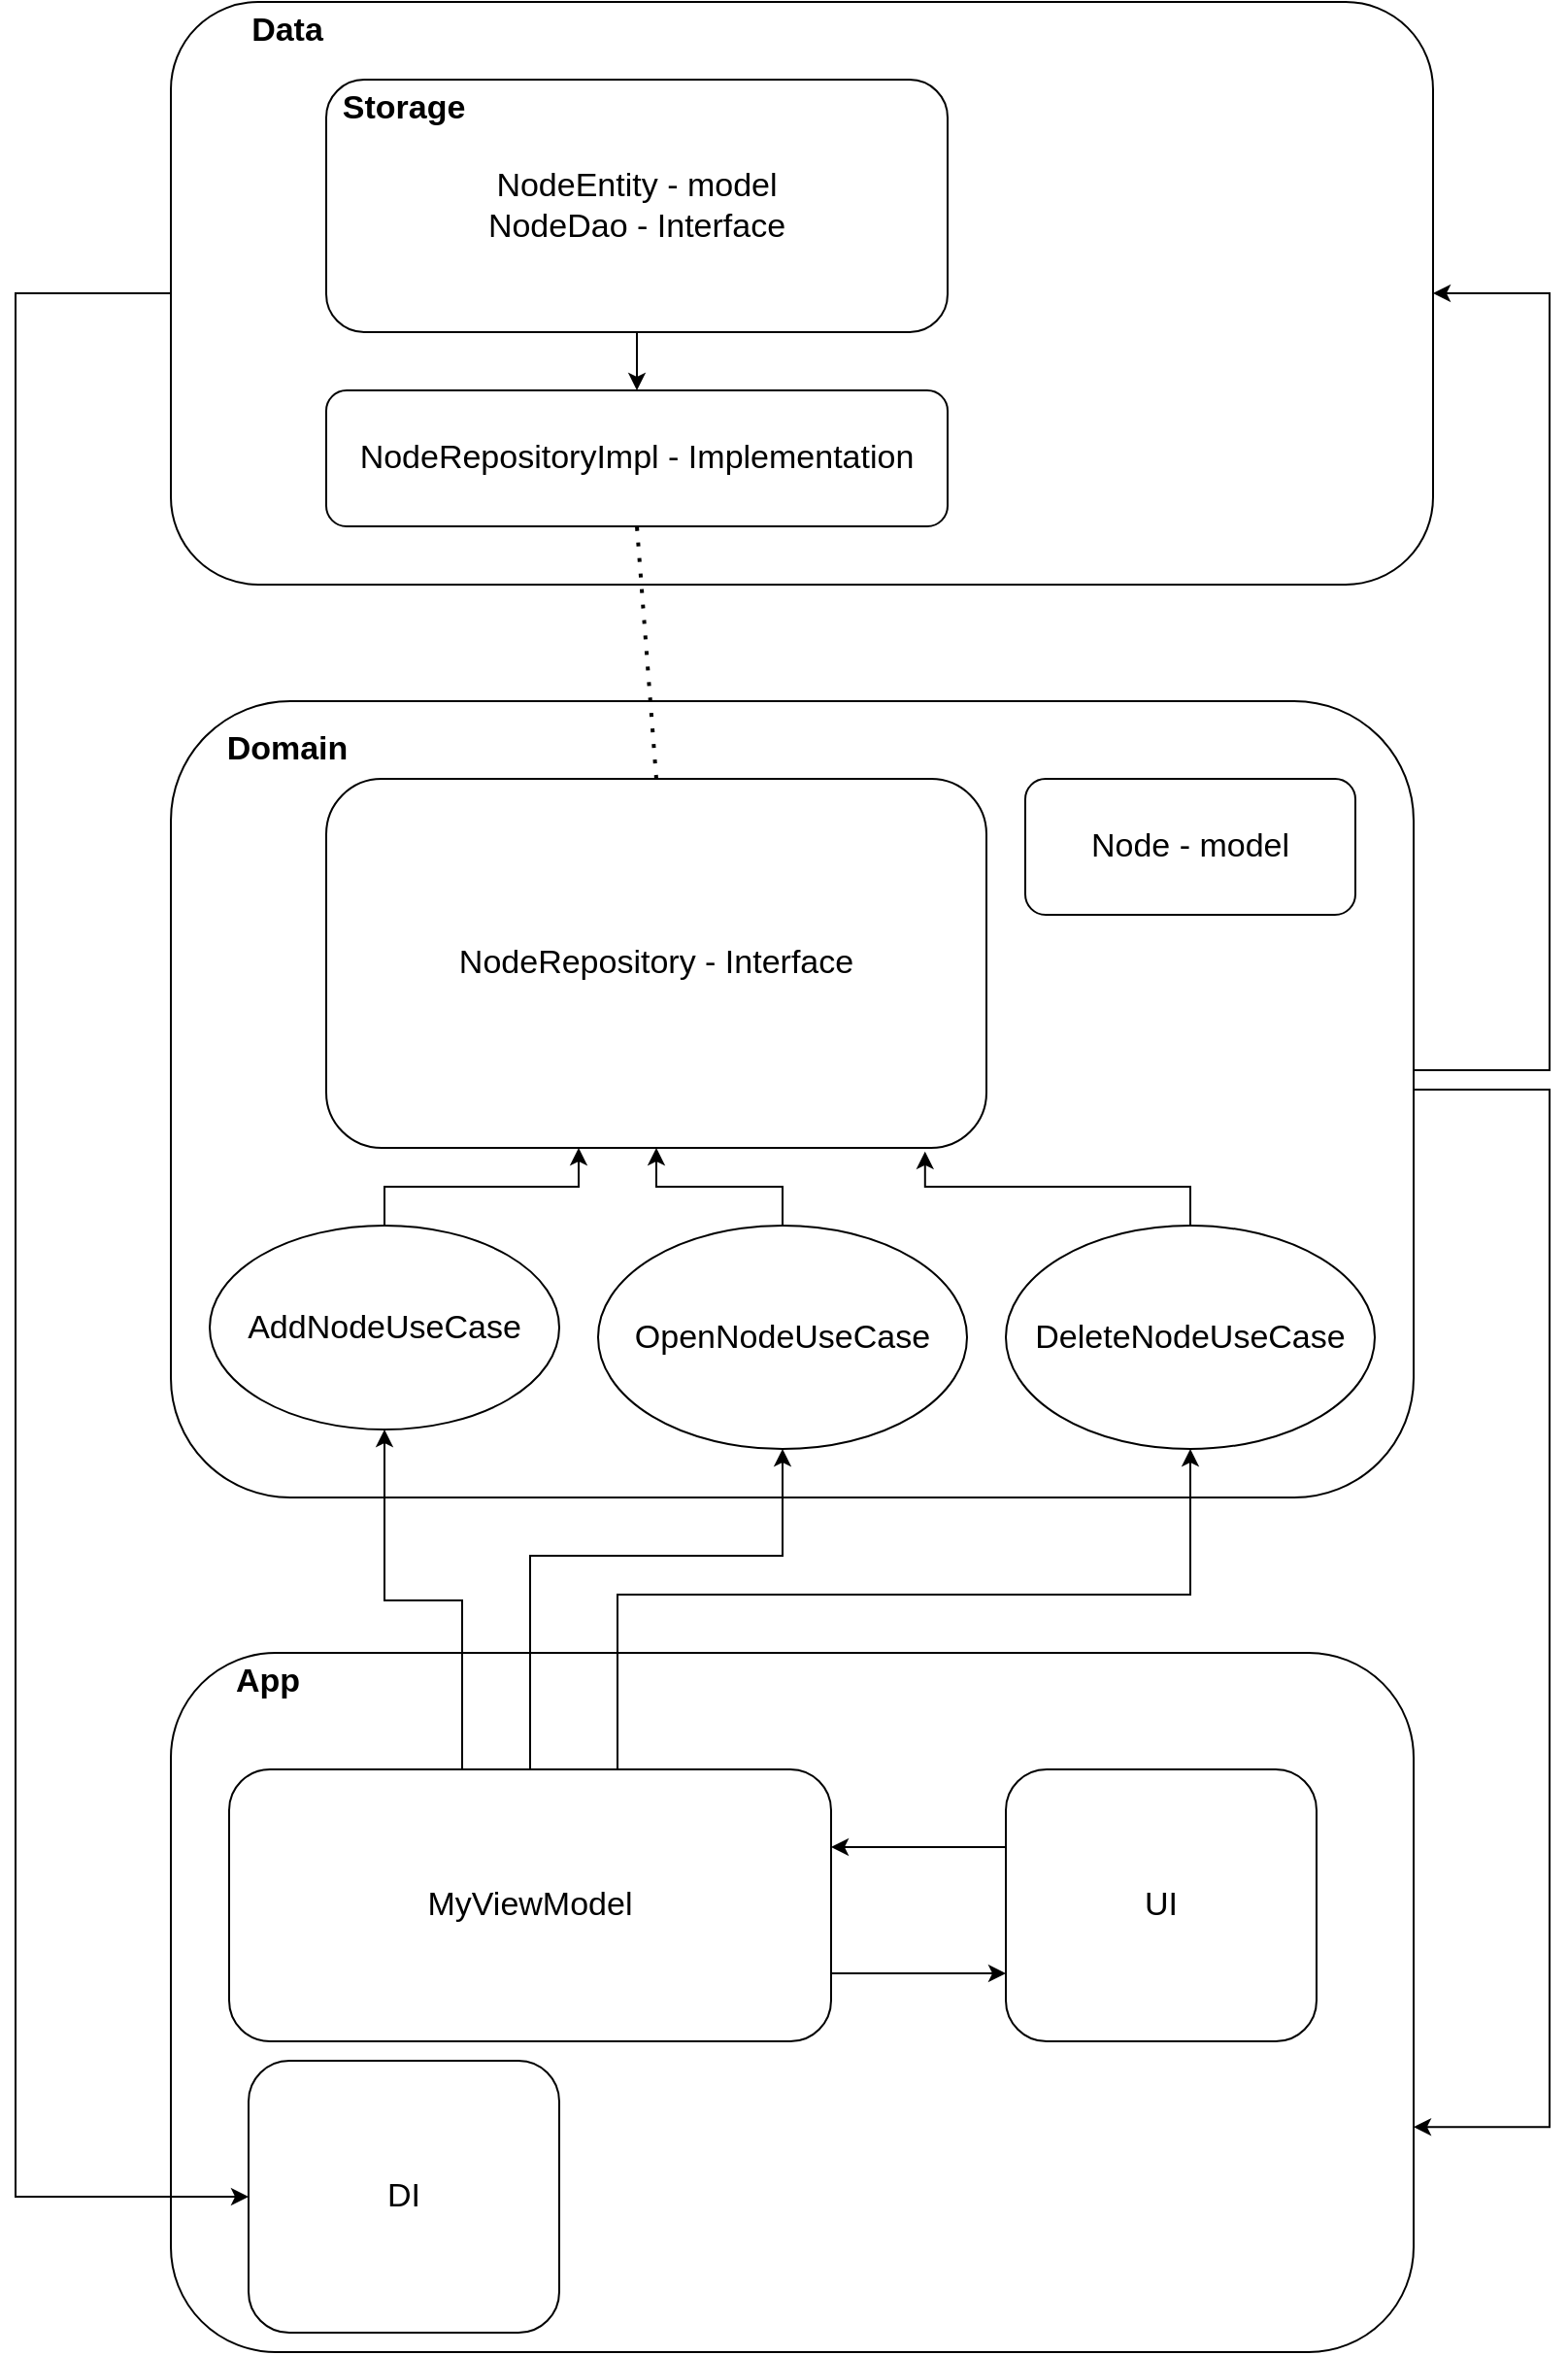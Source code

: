 <mxfile version="24.4.9" type="device">
  <diagram name="Page-1" id="OSTX6cMXAhVH63wGWwhI">
    <mxGraphModel dx="1291" dy="1525" grid="1" gridSize="10" guides="1" tooltips="1" connect="1" arrows="1" fold="1" page="1" pageScale="1" pageWidth="850" pageHeight="1100" math="0" shadow="0">
      <root>
        <mxCell id="0" />
        <mxCell id="1" parent="0" />
        <mxCell id="K59KaKakso3qwV7EcEbq-1" value="" style="rounded=1;whiteSpace=wrap;html=1;fontSize=17;" vertex="1" parent="1">
          <mxGeometry x="100" y="60" width="650" height="300" as="geometry" />
        </mxCell>
        <mxCell id="K59KaKakso3qwV7EcEbq-36" style="edgeStyle=orthogonalEdgeStyle;rounded=0;orthogonalLoop=1;jettySize=auto;html=1;entryX=1;entryY=0.5;entryDx=0;entryDy=0;" edge="1" parent="1" source="K59KaKakso3qwV7EcEbq-2" target="K59KaKakso3qwV7EcEbq-1">
          <mxGeometry relative="1" as="geometry">
            <Array as="points">
              <mxPoint x="810" y="610" />
              <mxPoint x="810" y="210" />
            </Array>
          </mxGeometry>
        </mxCell>
        <mxCell id="K59KaKakso3qwV7EcEbq-2" value="" style="rounded=1;whiteSpace=wrap;html=1;fontSize=17;" vertex="1" parent="1">
          <mxGeometry x="100" y="420" width="640" height="410" as="geometry" />
        </mxCell>
        <mxCell id="K59KaKakso3qwV7EcEbq-3" value="" style="rounded=1;whiteSpace=wrap;html=1;fontSize=17;" vertex="1" parent="1">
          <mxGeometry x="100" y="910" width="640" height="360" as="geometry" />
        </mxCell>
        <mxCell id="K59KaKakso3qwV7EcEbq-4" value="Data" style="text;html=1;align=center;verticalAlign=middle;whiteSpace=wrap;rounded=0;fontSize=17;fontStyle=1" vertex="1" parent="1">
          <mxGeometry x="130" y="60" width="60" height="30" as="geometry" />
        </mxCell>
        <mxCell id="K59KaKakso3qwV7EcEbq-5" value="Domain" style="text;html=1;align=center;verticalAlign=middle;whiteSpace=wrap;rounded=0;fontSize=17;fontStyle=1" vertex="1" parent="1">
          <mxGeometry x="130" y="430" width="60" height="30" as="geometry" />
        </mxCell>
        <mxCell id="K59KaKakso3qwV7EcEbq-6" value="App" style="text;html=1;align=center;verticalAlign=middle;whiteSpace=wrap;rounded=0;fontSize=17;fontStyle=1" vertex="1" parent="1">
          <mxGeometry x="120" y="910" width="60" height="30" as="geometry" />
        </mxCell>
        <mxCell id="K59KaKakso3qwV7EcEbq-17" style="edgeStyle=orthogonalEdgeStyle;rounded=0;orthogonalLoop=1;jettySize=auto;html=1;entryX=0.5;entryY=1;entryDx=0;entryDy=0;" edge="1" parent="1" source="K59KaKakso3qwV7EcEbq-7" target="K59KaKakso3qwV7EcEbq-11">
          <mxGeometry relative="1" as="geometry">
            <Array as="points">
              <mxPoint x="250" y="883" />
              <mxPoint x="210" y="883" />
            </Array>
          </mxGeometry>
        </mxCell>
        <mxCell id="K59KaKakso3qwV7EcEbq-18" style="edgeStyle=orthogonalEdgeStyle;rounded=0;orthogonalLoop=1;jettySize=auto;html=1;entryX=0.5;entryY=1;entryDx=0;entryDy=0;" edge="1" parent="1" source="K59KaKakso3qwV7EcEbq-7" target="K59KaKakso3qwV7EcEbq-13">
          <mxGeometry relative="1" as="geometry">
            <Array as="points">
              <mxPoint x="285" y="860" />
              <mxPoint x="415" y="860" />
            </Array>
          </mxGeometry>
        </mxCell>
        <mxCell id="K59KaKakso3qwV7EcEbq-19" style="edgeStyle=orthogonalEdgeStyle;rounded=0;orthogonalLoop=1;jettySize=auto;html=1;entryX=0.5;entryY=1;entryDx=0;entryDy=0;" edge="1" parent="1" source="K59KaKakso3qwV7EcEbq-7" target="K59KaKakso3qwV7EcEbq-12">
          <mxGeometry relative="1" as="geometry">
            <Array as="points">
              <mxPoint x="330" y="880" />
              <mxPoint x="625" y="880" />
            </Array>
          </mxGeometry>
        </mxCell>
        <mxCell id="K59KaKakso3qwV7EcEbq-22" style="edgeStyle=orthogonalEdgeStyle;rounded=0;orthogonalLoop=1;jettySize=auto;html=1;entryX=0;entryY=0.75;entryDx=0;entryDy=0;" edge="1" parent="1" source="K59KaKakso3qwV7EcEbq-7" target="K59KaKakso3qwV7EcEbq-8">
          <mxGeometry relative="1" as="geometry">
            <Array as="points">
              <mxPoint x="470" y="1075" />
              <mxPoint x="470" y="1075" />
            </Array>
          </mxGeometry>
        </mxCell>
        <mxCell id="K59KaKakso3qwV7EcEbq-7" value="&lt;font style=&quot;font-size: 17px;&quot;&gt;MyViewModel&lt;/font&gt;" style="rounded=1;whiteSpace=wrap;html=1;" vertex="1" parent="1">
          <mxGeometry x="130" y="970" width="310" height="140" as="geometry" />
        </mxCell>
        <mxCell id="K59KaKakso3qwV7EcEbq-21" style="edgeStyle=orthogonalEdgeStyle;rounded=0;orthogonalLoop=1;jettySize=auto;html=1;entryX=1;entryY=0.5;entryDx=0;entryDy=0;" edge="1" parent="1">
          <mxGeometry relative="1" as="geometry">
            <mxPoint x="530" y="1010" as="sourcePoint" />
            <mxPoint x="440" y="1010" as="targetPoint" />
          </mxGeometry>
        </mxCell>
        <mxCell id="K59KaKakso3qwV7EcEbq-8" value="&lt;font style=&quot;font-size: 17px;&quot;&gt;UI&lt;/font&gt;" style="rounded=1;whiteSpace=wrap;html=1;" vertex="1" parent="1">
          <mxGeometry x="530" y="970" width="160" height="140" as="geometry" />
        </mxCell>
        <mxCell id="K59KaKakso3qwV7EcEbq-9" value="&lt;font style=&quot;font-size: 17px;&quot;&gt;DI&lt;/font&gt;" style="rounded=1;whiteSpace=wrap;html=1;" vertex="1" parent="1">
          <mxGeometry x="140" y="1120" width="160" height="140" as="geometry" />
        </mxCell>
        <mxCell id="K59KaKakso3qwV7EcEbq-10" value="&lt;span style=&quot;font-size: 17px;&quot;&gt;NodeRepository - Interface&lt;/span&gt;" style="rounded=1;whiteSpace=wrap;html=1;" vertex="1" parent="1">
          <mxGeometry x="180" y="460" width="340" height="190" as="geometry" />
        </mxCell>
        <mxCell id="K59KaKakso3qwV7EcEbq-30" value="" style="edgeStyle=orthogonalEdgeStyle;rounded=0;orthogonalLoop=1;jettySize=auto;html=1;" edge="1" parent="1" source="K59KaKakso3qwV7EcEbq-11" target="K59KaKakso3qwV7EcEbq-10">
          <mxGeometry relative="1" as="geometry">
            <Array as="points">
              <mxPoint x="210" y="670" />
              <mxPoint x="310" y="670" />
            </Array>
          </mxGeometry>
        </mxCell>
        <mxCell id="K59KaKakso3qwV7EcEbq-11" value="AddNodeUseCase" style="ellipse;whiteSpace=wrap;html=1;fontSize=17;" vertex="1" parent="1">
          <mxGeometry x="120" y="690" width="180" height="105" as="geometry" />
        </mxCell>
        <mxCell id="K59KaKakso3qwV7EcEbq-12" value="DeleteNodeUseCase" style="ellipse;whiteSpace=wrap;html=1;fontSize=17;" vertex="1" parent="1">
          <mxGeometry x="530" y="690" width="190" height="115" as="geometry" />
        </mxCell>
        <mxCell id="K59KaKakso3qwV7EcEbq-31" value="" style="edgeStyle=orthogonalEdgeStyle;rounded=0;orthogonalLoop=1;jettySize=auto;html=1;" edge="1" parent="1" source="K59KaKakso3qwV7EcEbq-13" target="K59KaKakso3qwV7EcEbq-10">
          <mxGeometry relative="1" as="geometry" />
        </mxCell>
        <mxCell id="K59KaKakso3qwV7EcEbq-13" value="OpenNodeUseCase" style="ellipse;whiteSpace=wrap;html=1;fontSize=17;" vertex="1" parent="1">
          <mxGeometry x="320" y="690" width="190" height="115" as="geometry" />
        </mxCell>
        <mxCell id="K59KaKakso3qwV7EcEbq-23" value="&lt;span style=&quot;font-size: 17px;&quot;&gt;NodeRepositoryImpl - Implementation&lt;/span&gt;" style="rounded=1;whiteSpace=wrap;html=1;" vertex="1" parent="1">
          <mxGeometry x="180" y="260" width="320" height="70" as="geometry" />
        </mxCell>
        <mxCell id="K59KaKakso3qwV7EcEbq-28" style="edgeStyle=orthogonalEdgeStyle;rounded=0;orthogonalLoop=1;jettySize=auto;html=1;" edge="1" parent="1" source="K59KaKakso3qwV7EcEbq-24" target="K59KaKakso3qwV7EcEbq-23">
          <mxGeometry relative="1" as="geometry" />
        </mxCell>
        <mxCell id="K59KaKakso3qwV7EcEbq-24" value="&lt;div&gt;&lt;font style=&quot;font-size: 17px;&quot;&gt;NodeEntity - model&lt;/font&gt;&lt;/div&gt;&lt;font style=&quot;font-size: 17px;&quot;&gt;NodeDao - Interface&lt;/font&gt;" style="rounded=1;whiteSpace=wrap;html=1;" vertex="1" parent="1">
          <mxGeometry x="180" y="100" width="320" height="130" as="geometry" />
        </mxCell>
        <mxCell id="K59KaKakso3qwV7EcEbq-25" value="" style="endArrow=none;dashed=1;html=1;dashPattern=1 3;strokeWidth=2;rounded=0;entryX=0.5;entryY=1;entryDx=0;entryDy=0;exitX=0.5;exitY=0;exitDx=0;exitDy=0;" edge="1" parent="1" source="K59KaKakso3qwV7EcEbq-10" target="K59KaKakso3qwV7EcEbq-23">
          <mxGeometry width="50" height="50" relative="1" as="geometry">
            <mxPoint x="290" y="430" as="sourcePoint" />
            <mxPoint x="340" y="380" as="targetPoint" />
          </mxGeometry>
        </mxCell>
        <mxCell id="K59KaKakso3qwV7EcEbq-26" value="Storage" style="text;html=1;align=center;verticalAlign=middle;whiteSpace=wrap;rounded=0;fontSize=17;fontStyle=1" vertex="1" parent="1">
          <mxGeometry x="190" y="100" width="60" height="30" as="geometry" />
        </mxCell>
        <mxCell id="K59KaKakso3qwV7EcEbq-27" value="&lt;span style=&quot;font-size: 17px;&quot;&gt;Node - model&lt;/span&gt;" style="rounded=1;whiteSpace=wrap;html=1;" vertex="1" parent="1">
          <mxGeometry x="540" y="460" width="170" height="70" as="geometry" />
        </mxCell>
        <mxCell id="K59KaKakso3qwV7EcEbq-33" style="edgeStyle=orthogonalEdgeStyle;rounded=0;orthogonalLoop=1;jettySize=auto;html=1;entryX=0.907;entryY=1.01;entryDx=0;entryDy=0;entryPerimeter=0;" edge="1" parent="1" source="K59KaKakso3qwV7EcEbq-12" target="K59KaKakso3qwV7EcEbq-10">
          <mxGeometry relative="1" as="geometry">
            <Array as="points">
              <mxPoint x="625" y="670" />
              <mxPoint x="488" y="670" />
            </Array>
          </mxGeometry>
        </mxCell>
        <mxCell id="K59KaKakso3qwV7EcEbq-34" style="edgeStyle=orthogonalEdgeStyle;rounded=0;orthogonalLoop=1;jettySize=auto;html=1;entryX=0;entryY=0.5;entryDx=0;entryDy=0;" edge="1" parent="1" source="K59KaKakso3qwV7EcEbq-1" target="K59KaKakso3qwV7EcEbq-9">
          <mxGeometry relative="1" as="geometry">
            <Array as="points">
              <mxPoint x="20" y="210" />
              <mxPoint x="20" y="1190" />
            </Array>
          </mxGeometry>
        </mxCell>
        <mxCell id="K59KaKakso3qwV7EcEbq-35" style="edgeStyle=orthogonalEdgeStyle;rounded=0;orthogonalLoop=1;jettySize=auto;html=1;entryX=1;entryY=0.678;entryDx=0;entryDy=0;entryPerimeter=0;" edge="1" parent="1" source="K59KaKakso3qwV7EcEbq-2" target="K59KaKakso3qwV7EcEbq-3">
          <mxGeometry relative="1" as="geometry">
            <Array as="points">
              <mxPoint x="810" y="620" />
              <mxPoint x="810" y="1154" />
            </Array>
          </mxGeometry>
        </mxCell>
      </root>
    </mxGraphModel>
  </diagram>
</mxfile>
